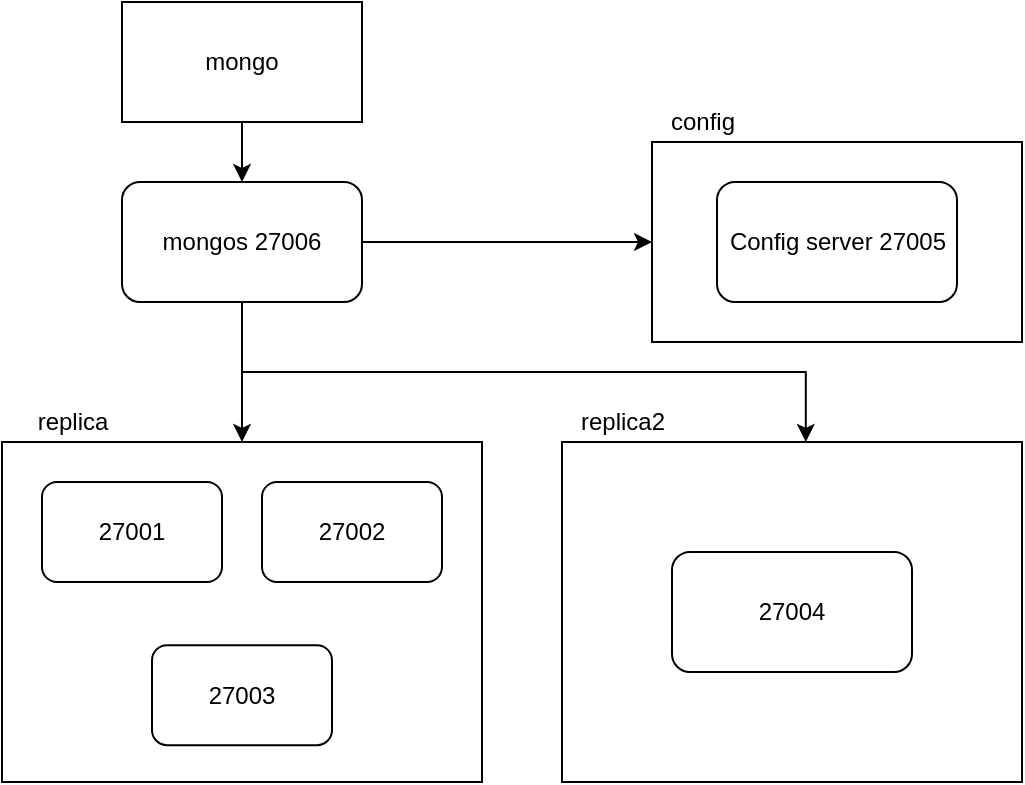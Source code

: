 <mxfile version="14.6.10"><diagram id="88-2dsg6xhYjtg5vrEta" name="Page-1"><mxGraphModel dx="946" dy="586" grid="1" gridSize="10" guides="1" tooltips="1" connect="1" arrows="1" fold="1" page="1" pageScale="1" pageWidth="827" pageHeight="1169" math="0" shadow="0"><root><mxCell id="0"/><mxCell id="1" parent="0"/><mxCell id="NEAW3VQ0gOPOmccaGeDD-11" value="" style="rounded=0;whiteSpace=wrap;html=1;" vertex="1" parent="1"><mxGeometry x="925" y="110" width="185" height="100" as="geometry"/></mxCell><mxCell id="NEAW3VQ0gOPOmccaGeDD-2" value="" style="rounded=0;whiteSpace=wrap;html=1;" vertex="1" parent="1"><mxGeometry x="600" y="260" width="240" height="170" as="geometry"/></mxCell><mxCell id="NEAW3VQ0gOPOmccaGeDD-3" value="27001" style="rounded=1;whiteSpace=wrap;html=1;" vertex="1" parent="1"><mxGeometry x="620" y="280" width="90" height="50" as="geometry"/></mxCell><mxCell id="NEAW3VQ0gOPOmccaGeDD-4" value="27002" style="rounded=1;whiteSpace=wrap;html=1;" vertex="1" parent="1"><mxGeometry x="730" y="280" width="90" height="50" as="geometry"/></mxCell><mxCell id="NEAW3VQ0gOPOmccaGeDD-5" value="27003" style="rounded=1;whiteSpace=wrap;html=1;" vertex="1" parent="1"><mxGeometry x="675" y="361.61" width="90" height="50" as="geometry"/></mxCell><mxCell id="NEAW3VQ0gOPOmccaGeDD-6" value="replica" style="text;html=1;align=center;verticalAlign=middle;resizable=0;points=[];autosize=1;strokeColor=none;" vertex="1" parent="1"><mxGeometry x="610" y="240" width="50" height="20" as="geometry"/></mxCell><mxCell id="NEAW3VQ0gOPOmccaGeDD-7" value="" style="rounded=0;whiteSpace=wrap;html=1;" vertex="1" parent="1"><mxGeometry x="880" y="260" width="230" height="170" as="geometry"/></mxCell><mxCell id="NEAW3VQ0gOPOmccaGeDD-8" value="27004" style="rounded=1;whiteSpace=wrap;html=1;" vertex="1" parent="1"><mxGeometry x="935" y="315" width="120" height="60" as="geometry"/></mxCell><mxCell id="NEAW3VQ0gOPOmccaGeDD-9" value="replica2" style="text;html=1;align=center;verticalAlign=middle;resizable=0;points=[];autosize=1;strokeColor=none;" vertex="1" parent="1"><mxGeometry x="880" y="240" width="60" height="20" as="geometry"/></mxCell><mxCell id="NEAW3VQ0gOPOmccaGeDD-10" value="Config server 27005" style="rounded=1;whiteSpace=wrap;html=1;" vertex="1" parent="1"><mxGeometry x="957.5" y="130" width="120" height="60" as="geometry"/></mxCell><mxCell id="NEAW3VQ0gOPOmccaGeDD-12" value="config" style="text;html=1;align=center;verticalAlign=middle;resizable=0;points=[];autosize=1;strokeColor=none;" vertex="1" parent="1"><mxGeometry x="925" y="90" width="50" height="20" as="geometry"/></mxCell><mxCell id="NEAW3VQ0gOPOmccaGeDD-13" value="mongos 27006" style="rounded=1;whiteSpace=wrap;html=1;" vertex="1" parent="1"><mxGeometry x="660" y="130" width="120" height="60" as="geometry"/></mxCell><mxCell id="NEAW3VQ0gOPOmccaGeDD-15" value="mongo" style="rounded=0;whiteSpace=wrap;html=1;" vertex="1" parent="1"><mxGeometry x="660" y="40" width="120" height="60" as="geometry"/></mxCell><mxCell id="NEAW3VQ0gOPOmccaGeDD-16" value="" style="curved=1;endArrow=classic;html=1;rounded=0;edgeStyle=orthogonalEdgeStyle;exitX=0.5;exitY=1;exitDx=0;exitDy=0;" edge="1" parent="1" source="NEAW3VQ0gOPOmccaGeDD-15"><mxGeometry width="50" height="50" relative="1" as="geometry"><mxPoint x="580" y="250" as="sourcePoint"/><mxPoint x="720" y="130" as="targetPoint"/><Array as="points"><mxPoint x="720" y="120"/><mxPoint x="720" y="120"/></Array></mxGeometry></mxCell><mxCell id="NEAW3VQ0gOPOmccaGeDD-18" value="" style="endArrow=classic;html=1;rounded=0;edgeStyle=orthogonalEdgeStyle;exitX=0.5;exitY=1;exitDx=0;exitDy=0;entryX=0.5;entryY=0;entryDx=0;entryDy=0;" edge="1" parent="1" source="NEAW3VQ0gOPOmccaGeDD-13" target="NEAW3VQ0gOPOmccaGeDD-2"><mxGeometry width="50" height="50" relative="1" as="geometry"><mxPoint x="590" y="170" as="sourcePoint"/><mxPoint x="640" y="120" as="targetPoint"/></mxGeometry></mxCell><mxCell id="NEAW3VQ0gOPOmccaGeDD-19" value="" style="endArrow=classic;html=1;rounded=0;edgeStyle=orthogonalEdgeStyle;exitX=0.5;exitY=1;exitDx=0;exitDy=0;entryX=0.53;entryY=0;entryDx=0;entryDy=0;entryPerimeter=0;" edge="1" parent="1" source="NEAW3VQ0gOPOmccaGeDD-13" target="NEAW3VQ0gOPOmccaGeDD-7"><mxGeometry width="50" height="50" relative="1" as="geometry"><mxPoint x="690" y="220" as="sourcePoint"/><mxPoint x="620" y="140" as="targetPoint"/></mxGeometry></mxCell><mxCell id="NEAW3VQ0gOPOmccaGeDD-21" value="" style="endArrow=classic;html=1;rounded=0;edgeStyle=orthogonalEdgeStyle;entryX=0;entryY=0.5;entryDx=0;entryDy=0;exitX=1;exitY=0.5;exitDx=0;exitDy=0;" edge="1" parent="1" source="NEAW3VQ0gOPOmccaGeDD-13" target="NEAW3VQ0gOPOmccaGeDD-11"><mxGeometry width="50" height="50" relative="1" as="geometry"><mxPoint x="860" y="190" as="sourcePoint"/><mxPoint x="960" y="40" as="targetPoint"/></mxGeometry></mxCell></root></mxGraphModel></diagram></mxfile>